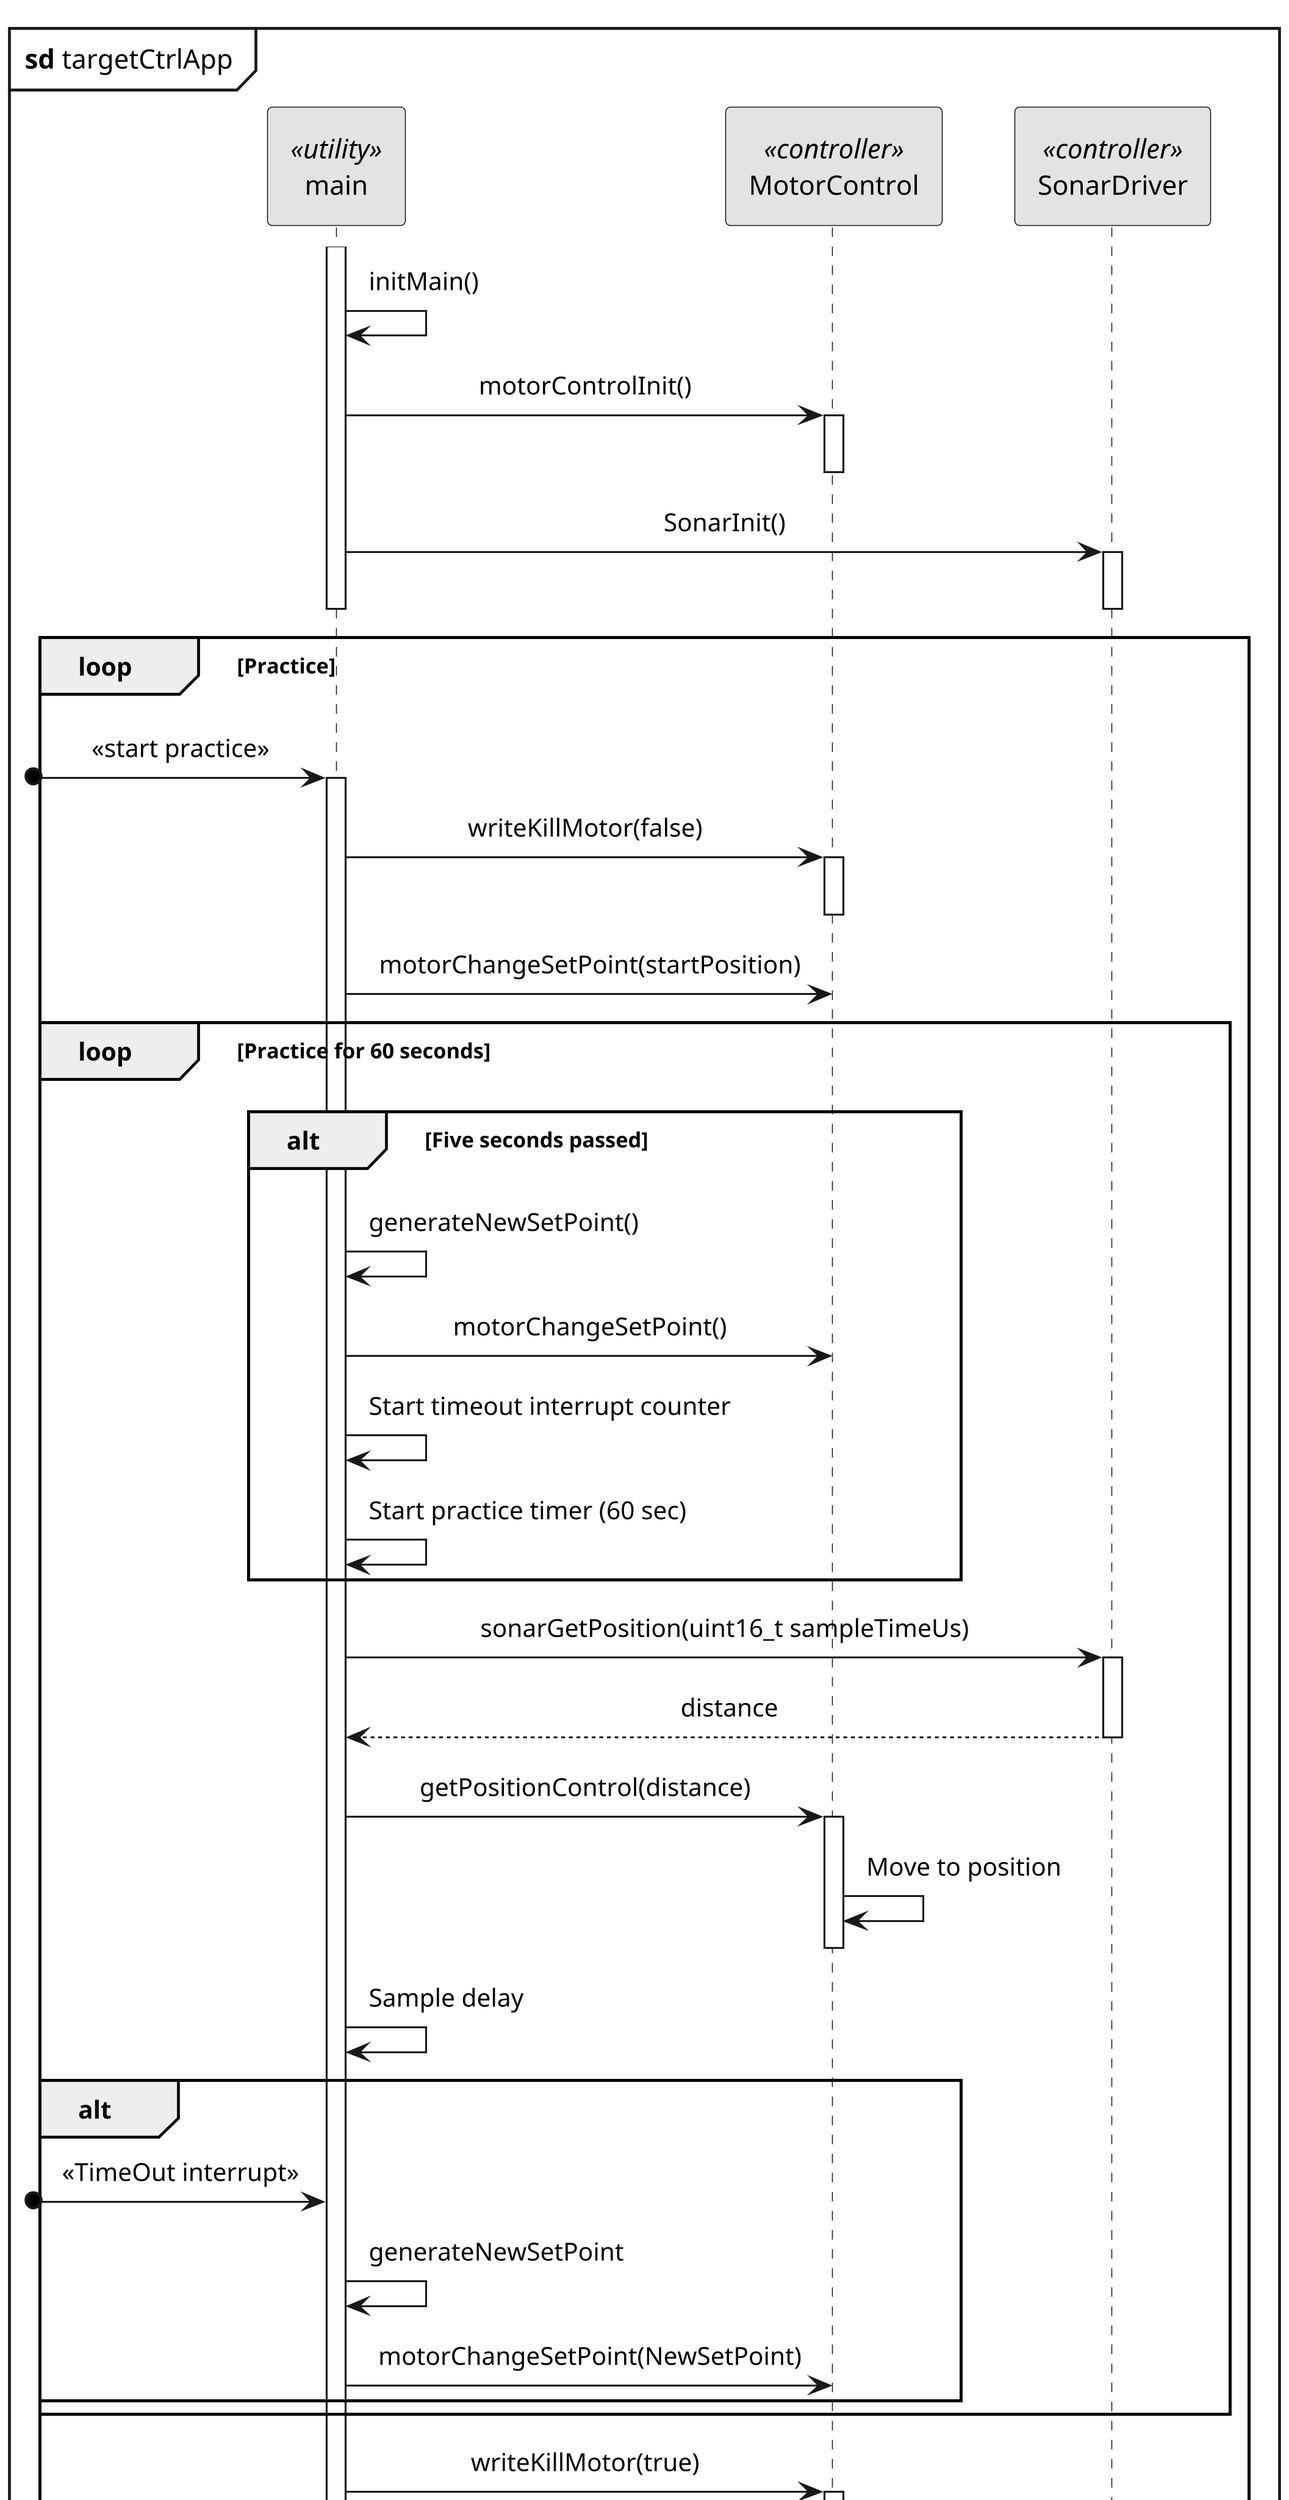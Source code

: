 @startuml targetCtrlApp_sd

hide footbox

skinparam {
    monochrome true
    dpi 300
    padding 5
    sequenceMessageAlign center
    packageStyle frame
    shadowing false
    'backgroundColor transparent
}

mainframe **sd** targetCtrlApp

participant main <<utility>>
participant MotorControl <<controller>>
participant SonarDriver <<controller>>


activate main
main -> main: initMain()
main -> MotorControl: motorControlInit()
activate MotorControl
deactivate MotorControl
main -> SonarDriver: SonarInit()
activate SonarDriver
deactivate SonarDriver
deactivate main

loop Practice
/'
    else Reset position
    activate main
    loop
        main -> SonarDriver: sonarGetPosition(uint16_t sampleTimeUs)
        activate SonarDriver
        return distance
        deactivate SonarDriver
        main -> MotorControl: get position control(zero position)
        activate MotorControl
        return positionCtrl
        deactivate MotorControl
        main -> main: Move to position
        main -> main: Sample delay
        MotorControl -[hidden]> main
        deactivate MotorControl
        deactivate main
    end
'/

    [o-> main: <<start practice>>
    activate main
    main -> MotorControl: writeKillMotor(false)
    activate MotorControl
    deactivate MotorControl
    main -> MotorControl: motorChangeSetPoint(startPosition)
    loop Practice for 60 seconds
        alt Five seconds passed
            main -> main: generateNewSetPoint()
            main -> MotorControl: motorChangeSetPoint()
            main -> main: Start timeout interrupt counter
            main -> main: Start practice timer (60 sec)
        end
        main -> SonarDriver: sonarGetPosition(uint16_t sampleTimeUs)
        activate SonarDriver
        return distance
        deactivate SonarDriver
        main -> MotorControl: getPositionControl(distance)
        activate MotorControl
        MotorControl -> MotorControl: Move to position
        MotorControl -[hidden]> main
        deactivate MotorControl
        main -> main: Sample delay

        alt 
            [o-> main: <<TimeOut interrupt>>
            main -> main: generateNewSetPoint
            main -> MotorControl: motorChangeSetPoint(NewSetPoint)

        end
    end
    'MotorControl -[hidden]> main
    main -> MotorControl: writeKillMotor(true)
    activate MotorControl
    deactivate MotorControl
    deactivate main
end

@enduml